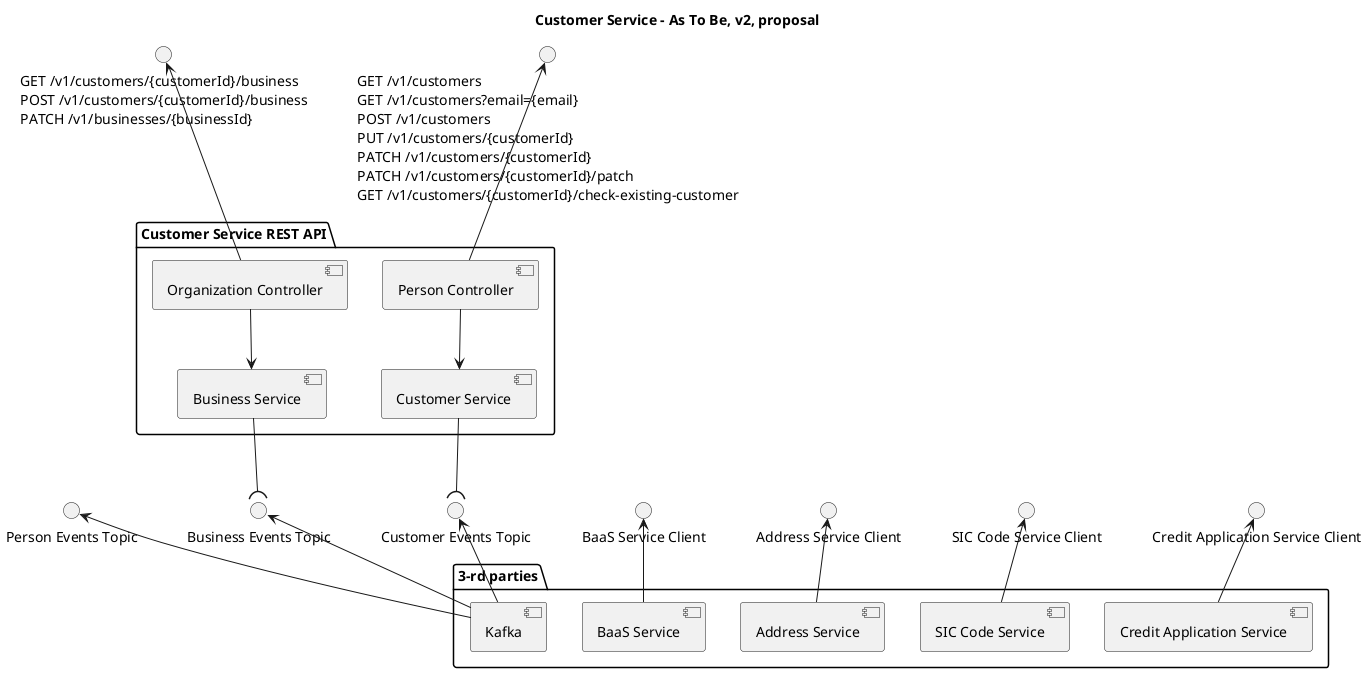 @startuml Customer Service - As To Be, v2, proposal
    title: Customer Service - As To Be, v2, proposal

    () "GET /v1/customers\nGET /v1/customers?email={email}\nPOST /v1/customers\nPUT /v1/customers/{customerId}\nPATCH /v1/customers/{customerId}\nPATCH /v1/customers/{customerId}/patch\nGET /v1/customers/{customerId}/check-existing-customer" as customerEndpoints
    () "GET /v1/customers/{customerId}/business\nPOST /v1/customers/{customerId}/business\nPATCH /v1/businesses/{businessId}" as businessEndpoints

    () "Credit Application Service Client" as creditApplicationServiceClient
    () "SIC Code Service Client" as sicCodeServiceClient
    () "Address Service Client" as addressServiceClient
    () "BaaS Service Client" as baasServiceClient

    () "Business Events Topic" as businessEventsTopic
    () "Customer Events Topic" as customerEventsTopic
    () "Person Events Topic" as personEventsTopic

    package "Customer Service REST API" {
        [Person Controller] as customerController
        [Customer Service] as customerService
        customerController -up-> customerEndpoints
        customerController -down-> customerService
        customerService -down-( customerEventsTopic

        [Organization Controller] as businessController
        [Business Service] as businessService
        businessController -up-> businessEndpoints
        businessController -down-> businessService
        businessService -down-( businessEventsTopic
    }

    package "3-rd parties" {
        [Credit Application Service] as creditApplicationService
        creditApplicationService -up-> creditApplicationServiceClient

        [SIC Code Service] as sicCodeService
        sicCodeService -up-> sicCodeServiceClient

        [Address Service] as addressService
        addressService -up-> addressServiceClient

        [BaaS Service] as baasService
        baasService -up-> baasServiceClient

        [Kafka] as kafka
        kafka -up-> businessEventsTopic
        kafka -up-> customerEventsTopic
        kafka -up-> personEventsTopic
    }
@enduml